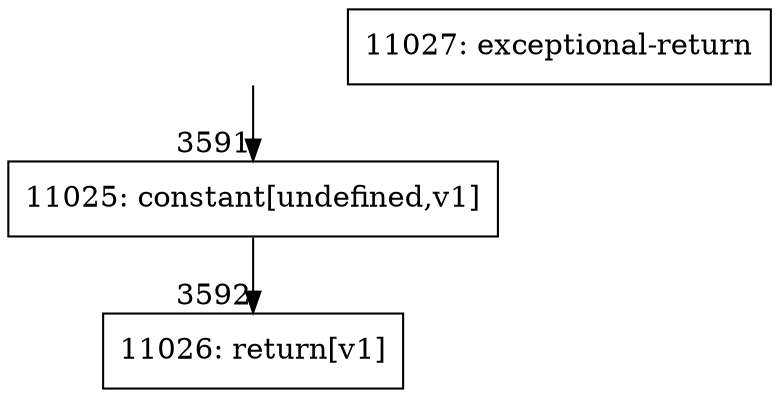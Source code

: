 digraph {
rankdir="TD"
BB_entry236[shape=none,label=""];
BB_entry236 -> BB3591 [tailport=s, headport=n, headlabel="    3591"]
BB3591 [shape=record label="{11025: constant[undefined,v1]}" ] 
BB3591 -> BB3592 [tailport=s, headport=n, headlabel="      3592"]
BB3592 [shape=record label="{11026: return[v1]}" ] 
BB3593 [shape=record label="{11027: exceptional-return}" ] 
//#$~ 4418
}
